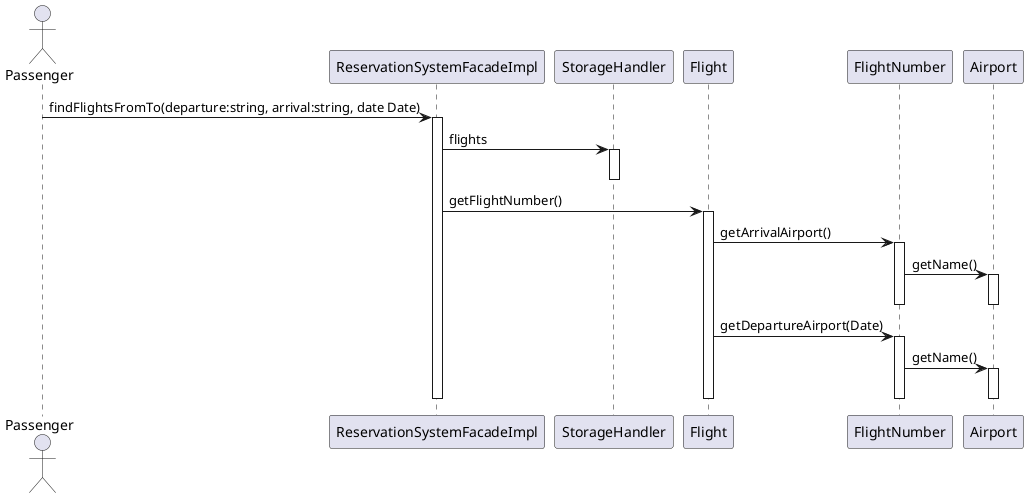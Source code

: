 @startuml ViewFlights
Actor Passenger


Passenger -> ReservationSystemFacadeImpl : findFlightsFromTo(departure:string, arrival:string, date Date)
activate ReservationSystemFacadeImpl
ReservationSystemFacadeImpl -> StorageHandler : flights
activate StorageHandler
deactivate
ReservationSystemFacadeImpl -> Flight: getFlightNumber()
activate Flight
Flight -> FlightNumber: getArrivalAirport()
activate FlightNumber
FlightNumber -> Airport: getName()
activate Airport
deactivate
deactivate
Flight -> FlightNumber: getDepartureAirport(Date)
activate FlightNumber
FlightNumber -> Airport: getName()
activate Airport
deactivate
deactivate
deactivate
deactivate


@enduml
